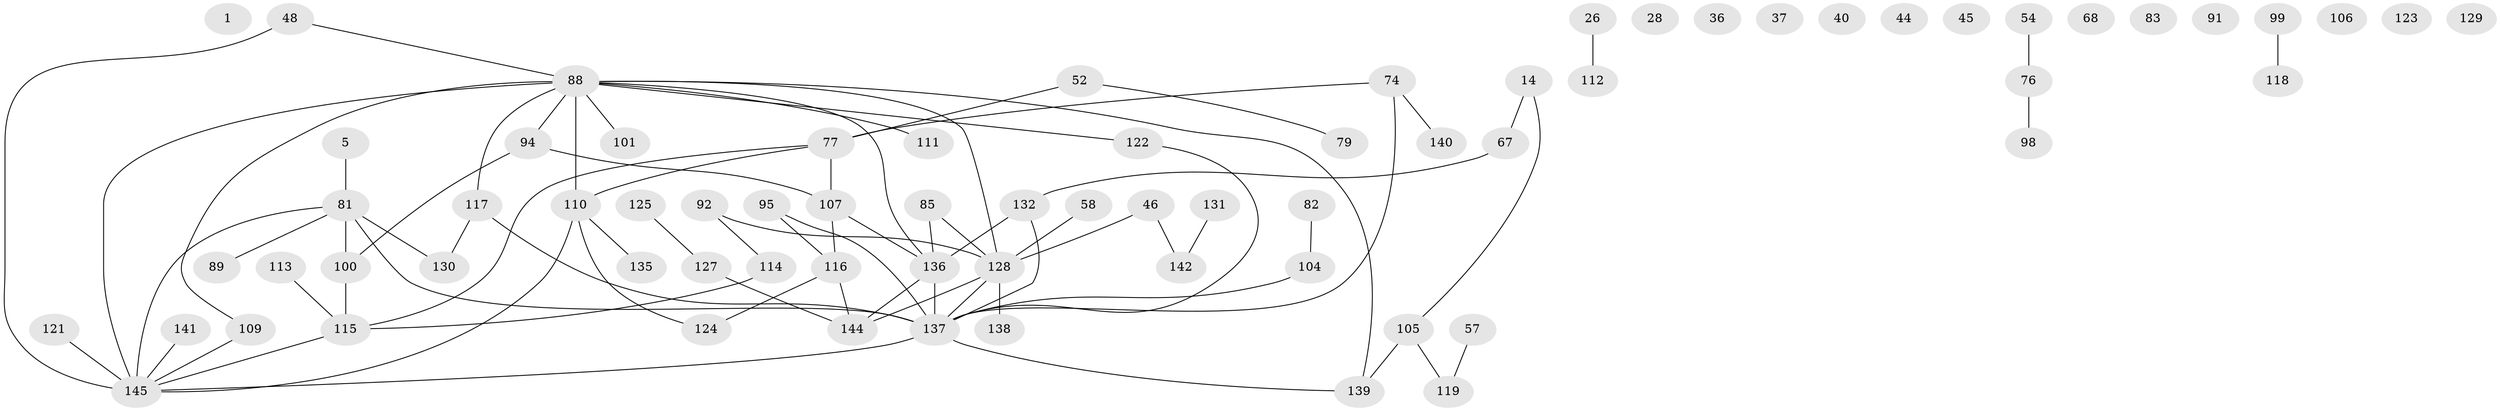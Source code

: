 // original degree distribution, {0: 0.0896551724137931, 2: 0.2689655172413793, 1: 0.2206896551724138, 3: 0.2482758620689655, 5: 0.027586206896551724, 4: 0.11724137931034483, 6: 0.020689655172413793, 8: 0.006896551724137931}
// Generated by graph-tools (version 1.1) at 2025/42/03/04/25 21:42:48]
// undirected, 72 vertices, 79 edges
graph export_dot {
graph [start="1"]
  node [color=gray90,style=filled];
  1;
  5;
  14;
  26;
  28;
  36;
  37;
  40;
  44;
  45;
  46;
  48;
  52;
  54;
  57;
  58;
  67;
  68;
  74 [super="+18"];
  76;
  77;
  79;
  81 [super="+13+23"];
  82;
  83;
  85;
  88 [super="+73+60+69"];
  89;
  91;
  92 [super="+3+4"];
  94;
  95 [super="+31+80"];
  98;
  99;
  100 [super="+62"];
  101;
  104 [super="+17"];
  105;
  106;
  107 [super="+70+47"];
  109;
  110 [super="+8+97"];
  111;
  112;
  113;
  114;
  115 [super="+25+103"];
  116 [super="+27+39"];
  117 [super="+51+102"];
  118;
  119;
  121;
  122;
  123;
  124;
  125 [super="+2"];
  127;
  128 [super="+63"];
  129;
  130 [super="+75"];
  131;
  132 [super="+21+66"];
  135;
  136 [super="+93+126"];
  137 [super="+16+24+34+41+53+90+87"];
  138;
  139 [super="+30"];
  140;
  141;
  142;
  144 [super="+120"];
  145 [super="+143+133+108+134+84"];
  5 -- 81;
  14 -- 67;
  14 -- 105;
  26 -- 112;
  46 -- 142;
  46 -- 128;
  48 -- 88;
  48 -- 145;
  52 -- 77;
  52 -- 79;
  54 -- 76;
  57 -- 119;
  58 -- 128;
  67 -- 132;
  74 -- 140;
  74 -- 77;
  74 -- 137 [weight=2];
  76 -- 98;
  77 -- 107;
  77 -- 110;
  77 -- 115;
  81 -- 100 [weight=3];
  81 -- 89;
  81 -- 137 [weight=3];
  81 -- 145 [weight=3];
  81 -- 130;
  82 -- 104;
  85 -- 128;
  85 -- 136;
  88 -- 94;
  88 -- 128;
  88 -- 109;
  88 -- 110;
  88 -- 117 [weight=2];
  88 -- 136 [weight=2];
  88 -- 122;
  88 -- 111;
  88 -- 101;
  88 -- 139;
  88 -- 145 [weight=2];
  92 -- 114;
  92 -- 128;
  94 -- 100;
  94 -- 107;
  95 -- 116;
  95 -- 137;
  99 -- 118;
  100 -- 115;
  104 -- 137;
  105 -- 119;
  105 -- 139 [weight=2];
  107 -- 136;
  107 -- 116;
  109 -- 145;
  110 -- 124;
  110 -- 135;
  110 -- 145;
  113 -- 115;
  114 -- 115;
  115 -- 145;
  116 -- 124;
  116 -- 144;
  117 -- 137 [weight=2];
  117 -- 130;
  121 -- 145;
  122 -- 137;
  125 -- 127;
  127 -- 144;
  128 -- 138;
  128 -- 137;
  128 -- 144;
  131 -- 142;
  132 -- 137;
  132 -- 136 [weight=2];
  136 -- 137;
  136 -- 144;
  137 -- 145;
  137 -- 139 [weight=2];
  141 -- 145;
}
